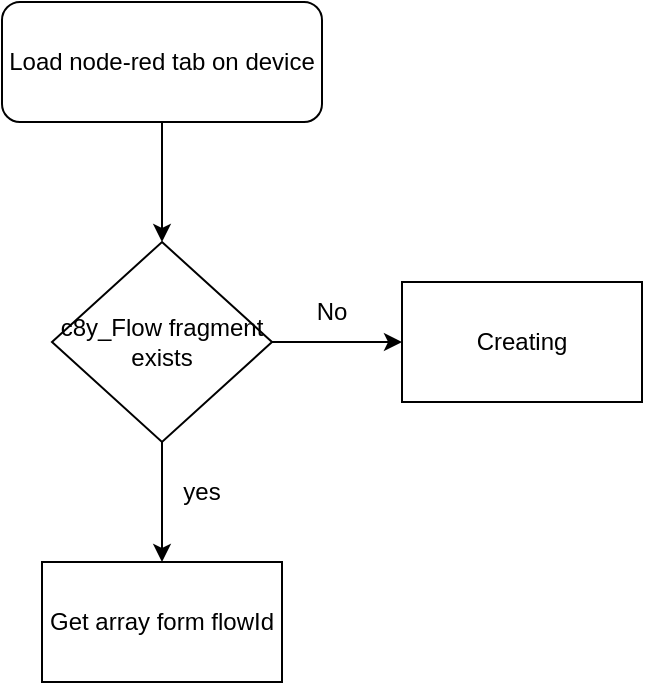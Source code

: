 <mxfile version="20.5.3" type="device"><diagram id="Pm_5pouG_IHas3jDb_Ts" name="Seite-1"><mxGraphModel dx="1426" dy="823" grid="1" gridSize="10" guides="1" tooltips="1" connect="1" arrows="1" fold="1" page="1" pageScale="1" pageWidth="827" pageHeight="1169" math="0" shadow="0"><root><mxCell id="0"/><mxCell id="1" parent="0"/><mxCell id="j4QPV-MGiB-cBmHGS039-5" value="" style="edgeStyle=orthogonalEdgeStyle;rounded=0;orthogonalLoop=1;jettySize=auto;html=1;" edge="1" parent="1" source="j4QPV-MGiB-cBmHGS039-1" target="j4QPV-MGiB-cBmHGS039-4"><mxGeometry relative="1" as="geometry"/></mxCell><mxCell id="j4QPV-MGiB-cBmHGS039-1" value="Load node-red tab on device" style="rounded=1;whiteSpace=wrap;html=1;" vertex="1" parent="1"><mxGeometry x="80" y="80" width="160" height="60" as="geometry"/></mxCell><mxCell id="j4QPV-MGiB-cBmHGS039-8" value="" style="edgeStyle=orthogonalEdgeStyle;rounded=0;orthogonalLoop=1;jettySize=auto;html=1;" edge="1" parent="1" source="j4QPV-MGiB-cBmHGS039-4" target="j4QPV-MGiB-cBmHGS039-7"><mxGeometry relative="1" as="geometry"/></mxCell><mxCell id="j4QPV-MGiB-cBmHGS039-13" value="" style="edgeStyle=orthogonalEdgeStyle;rounded=0;orthogonalLoop=1;jettySize=auto;html=1;" edge="1" parent="1" source="j4QPV-MGiB-cBmHGS039-4" target="j4QPV-MGiB-cBmHGS039-6"><mxGeometry relative="1" as="geometry"/></mxCell><mxCell id="j4QPV-MGiB-cBmHGS039-4" value="c8y_Flow fragment exists" style="rhombus;whiteSpace=wrap;html=1;" vertex="1" parent="1"><mxGeometry x="105" y="200" width="110" height="100" as="geometry"/></mxCell><mxCell id="j4QPV-MGiB-cBmHGS039-6" value="Creating" style="rounded=0;whiteSpace=wrap;html=1;" vertex="1" parent="1"><mxGeometry x="280" y="220" width="120" height="60" as="geometry"/></mxCell><mxCell id="j4QPV-MGiB-cBmHGS039-7" value="Get array form flowId" style="rounded=0;whiteSpace=wrap;html=1;" vertex="1" parent="1"><mxGeometry x="100" y="360" width="120" height="60" as="geometry"/></mxCell><mxCell id="j4QPV-MGiB-cBmHGS039-10" value="No" style="text;html=1;strokeColor=none;fillColor=none;align=center;verticalAlign=middle;whiteSpace=wrap;rounded=0;" vertex="1" parent="1"><mxGeometry x="215" y="220" width="60" height="30" as="geometry"/></mxCell><mxCell id="j4QPV-MGiB-cBmHGS039-14" value="yes" style="text;html=1;strokeColor=none;fillColor=none;align=center;verticalAlign=middle;whiteSpace=wrap;rounded=0;" vertex="1" parent="1"><mxGeometry x="150" y="310" width="60" height="30" as="geometry"/></mxCell></root></mxGraphModel></diagram></mxfile>